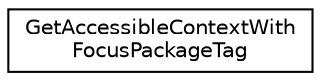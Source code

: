 digraph "类继承关系图"
{
 // LATEX_PDF_SIZE
  edge [fontname="Helvetica",fontsize="10",labelfontname="Helvetica",labelfontsize="10"];
  node [fontname="Helvetica",fontsize="10",shape=record];
  rankdir="LR";
  Node0 [label="GetAccessibleContextWith\lFocusPackageTag",height=0.2,width=0.4,color="black", fillcolor="white", style="filled",URL="$struct_get_accessible_context_with_focus_package_tag.html",tooltip=" "];
}
